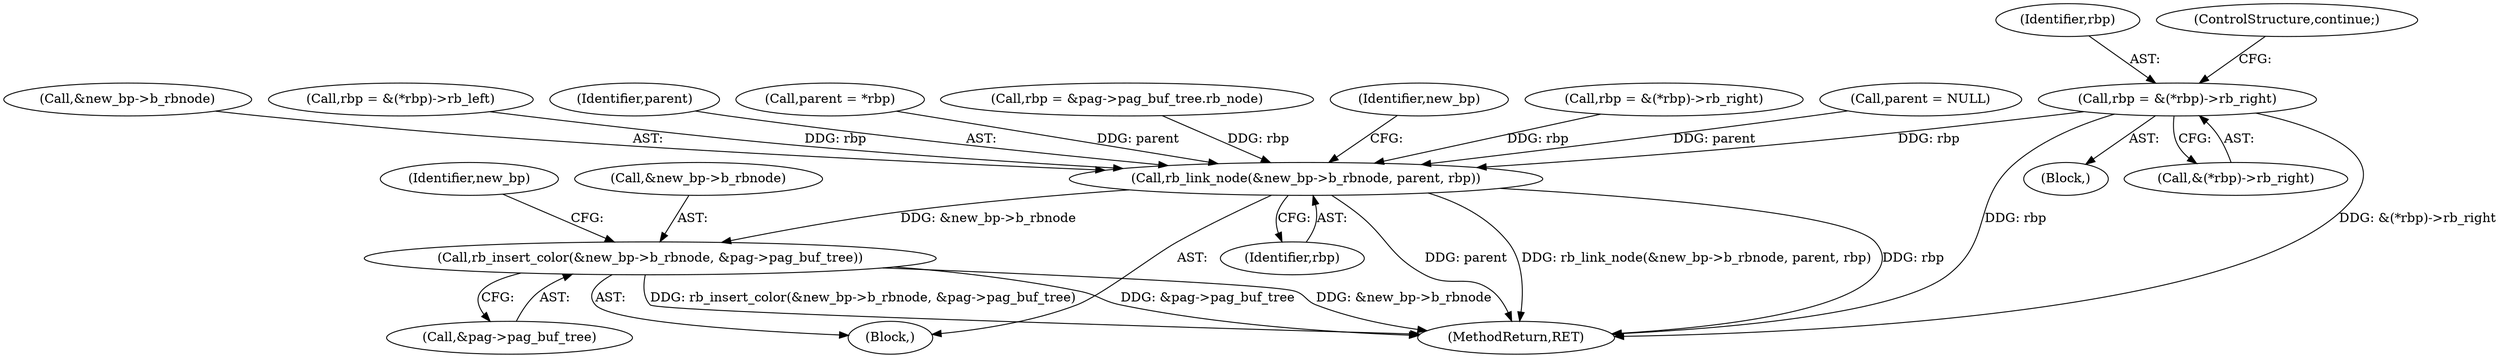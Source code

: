 digraph "0_linux_eb178619f930fa2ba2348de332a1ff1c66a31424@pointer" {
"1000282" [label="(Call,rbp = &(*rbp)->rb_right)"];
"1000299" [label="(Call,rb_link_node(&new_bp->b_rbnode, parent, rbp))"];
"1000306" [label="(Call,rb_insert_color(&new_bp->b_rbnode, &pag->pag_buf_tree))"];
"1000284" [label="(Call,&(*rbp)->rb_right)"];
"1000218" [label="(Call,rbp = &pag->pag_buf_tree.rb_node)"];
"1000298" [label="(Block,)"];
"1000311" [label="(Call,&pag->pag_buf_tree)"];
"1000317" [label="(Identifier,new_bp)"];
"1000283" [label="(Identifier,rbp)"];
"1000275" [label="(Block,)"];
"1000309" [label="(Identifier,new_bp)"];
"1000260" [label="(Call,rbp = &(*rbp)->rb_right)"];
"1000226" [label="(Call,parent = NULL)"];
"1000307" [label="(Call,&new_bp->b_rbnode)"];
"1000306" [label="(Call,rb_insert_color(&new_bp->b_rbnode, &pag->pag_buf_tree))"];
"1000300" [label="(Call,&new_bp->b_rbnode)"];
"1000246" [label="(Call,rbp = &(*rbp)->rb_left)"];
"1000304" [label="(Identifier,parent)"];
"1000236" [label="(Call,parent = *rbp)"];
"1000299" [label="(Call,rb_link_node(&new_bp->b_rbnode, parent, rbp))"];
"1000305" [label="(Identifier,rbp)"];
"1000289" [label="(ControlStructure,continue;)"];
"1000407" [label="(MethodReturn,RET)"];
"1000282" [label="(Call,rbp = &(*rbp)->rb_right)"];
"1000282" -> "1000275"  [label="AST: "];
"1000282" -> "1000284"  [label="CFG: "];
"1000283" -> "1000282"  [label="AST: "];
"1000284" -> "1000282"  [label="AST: "];
"1000289" -> "1000282"  [label="CFG: "];
"1000282" -> "1000407"  [label="DDG: &(*rbp)->rb_right"];
"1000282" -> "1000407"  [label="DDG: rbp"];
"1000282" -> "1000299"  [label="DDG: rbp"];
"1000299" -> "1000298"  [label="AST: "];
"1000299" -> "1000305"  [label="CFG: "];
"1000300" -> "1000299"  [label="AST: "];
"1000304" -> "1000299"  [label="AST: "];
"1000305" -> "1000299"  [label="AST: "];
"1000309" -> "1000299"  [label="CFG: "];
"1000299" -> "1000407"  [label="DDG: parent"];
"1000299" -> "1000407"  [label="DDG: rb_link_node(&new_bp->b_rbnode, parent, rbp)"];
"1000299" -> "1000407"  [label="DDG: rbp"];
"1000226" -> "1000299"  [label="DDG: parent"];
"1000236" -> "1000299"  [label="DDG: parent"];
"1000218" -> "1000299"  [label="DDG: rbp"];
"1000260" -> "1000299"  [label="DDG: rbp"];
"1000246" -> "1000299"  [label="DDG: rbp"];
"1000299" -> "1000306"  [label="DDG: &new_bp->b_rbnode"];
"1000306" -> "1000298"  [label="AST: "];
"1000306" -> "1000311"  [label="CFG: "];
"1000307" -> "1000306"  [label="AST: "];
"1000311" -> "1000306"  [label="AST: "];
"1000317" -> "1000306"  [label="CFG: "];
"1000306" -> "1000407"  [label="DDG: &pag->pag_buf_tree"];
"1000306" -> "1000407"  [label="DDG: &new_bp->b_rbnode"];
"1000306" -> "1000407"  [label="DDG: rb_insert_color(&new_bp->b_rbnode, &pag->pag_buf_tree)"];
}

